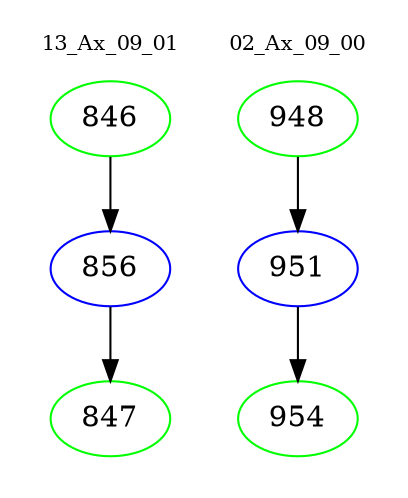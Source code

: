 digraph{
subgraph cluster_0 {
color = white
label = "13_Ax_09_01";
fontsize=10;
T0_846 [label="846", color="green"]
T0_846 -> T0_856 [color="black"]
T0_856 [label="856", color="blue"]
T0_856 -> T0_847 [color="black"]
T0_847 [label="847", color="green"]
}
subgraph cluster_1 {
color = white
label = "02_Ax_09_00";
fontsize=10;
T1_948 [label="948", color="green"]
T1_948 -> T1_951 [color="black"]
T1_951 [label="951", color="blue"]
T1_951 -> T1_954 [color="black"]
T1_954 [label="954", color="green"]
}
}
